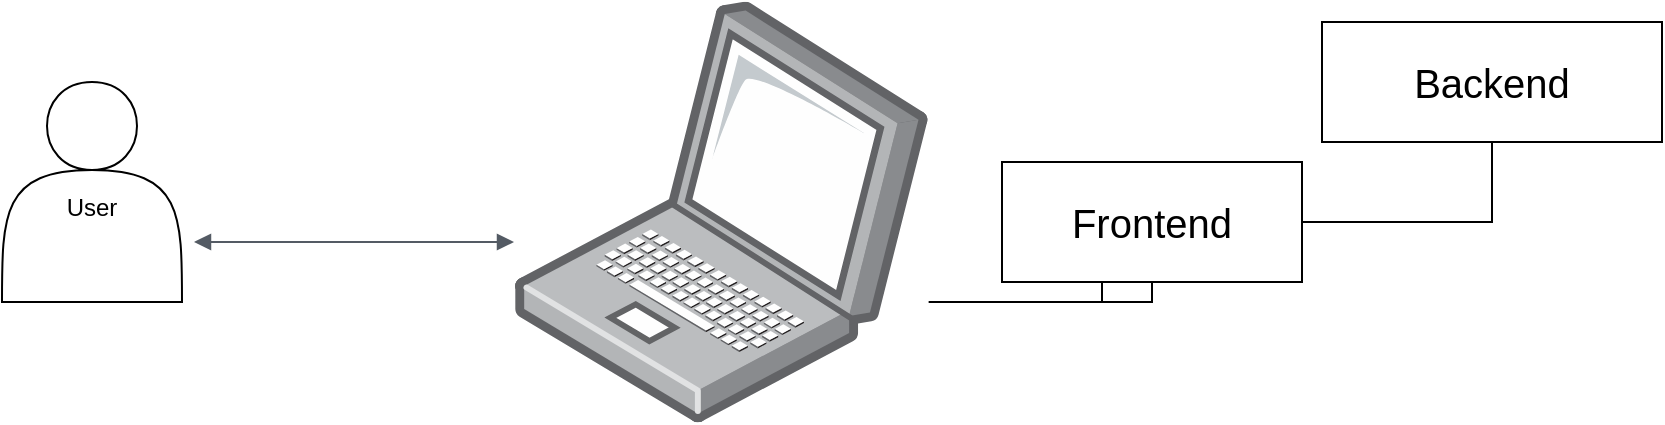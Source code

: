 <mxfile version="13.1.1" type="github">
  <diagram name="Page-1" id="822b0af5-4adb-64df-f703-e8dfc1f81529">
    <mxGraphModel dx="1422" dy="794" grid="1" gridSize="10" guides="1" tooltips="1" connect="1" arrows="1" fold="1" page="1" pageScale="1" pageWidth="1100" pageHeight="850" background="#ffffff" math="0" shadow="0">
      <root>
        <mxCell id="0" />
        <mxCell id="1" parent="0" />
        <mxCell id="xhwJJ0OM37ccdsf0M2uV-1" value="" style="points=[];aspect=fixed;html=1;align=center;shadow=0;dashed=0;image;image=img/lib/allied_telesis/computer_and_terminals/Laptop.svg;" vertex="1" parent="1">
          <mxGeometry x="446" y="439.85" width="207.32" height="210.29" as="geometry" />
        </mxCell>
        <mxCell id="xhwJJ0OM37ccdsf0M2uV-2" value="" style="edgeStyle=orthogonalEdgeStyle;html=1;endArrow=block;elbow=vertical;startArrow=block;startFill=1;endFill=1;strokeColor=#545B64;rounded=0;" edge="1" parent="1">
          <mxGeometry width="100" relative="1" as="geometry">
            <mxPoint x="286" y="560" as="sourcePoint" />
            <mxPoint x="446" y="560" as="targetPoint" />
            <Array as="points">
              <mxPoint x="316" y="560" />
              <mxPoint x="316" y="560" />
            </Array>
          </mxGeometry>
        </mxCell>
        <mxCell id="xhwJJ0OM37ccdsf0M2uV-3" value="&lt;br&gt;User" style="shape=actor;whiteSpace=wrap;html=1;" vertex="1" parent="1">
          <mxGeometry x="190" y="480" width="90" height="110" as="geometry" />
        </mxCell>
        <mxCell id="xhwJJ0OM37ccdsf0M2uV-8" style="edgeStyle=orthogonalEdgeStyle;rounded=0;orthogonalLoop=1;jettySize=auto;html=1;exitX=0.5;exitY=1;exitDx=0;exitDy=0;fontSize=20;" edge="1" parent="1">
          <mxGeometry relative="1" as="geometry">
            <mxPoint x="900" y="470" as="sourcePoint" />
            <mxPoint x="900" y="470" as="targetPoint" />
          </mxGeometry>
        </mxCell>
        <mxCell id="xhwJJ0OM37ccdsf0M2uV-10" value="Backend" style="whiteSpace=wrap;html=1;align=center;verticalAlign=middle;treeFolding=1;treeMoving=1;newEdgeStyle={&quot;edgeStyle&quot;:&quot;elbowEdgeStyle&quot;,&quot;startArrow&quot;:&quot;none&quot;,&quot;endArrow&quot;:&quot;none&quot;};fontSize=20;" vertex="1" parent="1">
          <mxGeometry x="850" y="450" width="170" height="60" as="geometry" />
        </mxCell>
        <mxCell id="xhwJJ0OM37ccdsf0M2uV-11" value="" style="edgeStyle=elbowEdgeStyle;elbow=vertical;startArrow=none;endArrow=none;rounded=0;fontSize=20;" edge="1" target="xhwJJ0OM37ccdsf0M2uV-10" parent="1">
          <mxGeometry relative="1" as="geometry">
            <mxPoint x="740" y="590" as="sourcePoint" />
          </mxGeometry>
        </mxCell>
        <mxCell id="xhwJJ0OM37ccdsf0M2uV-12" value="Frontend" style="whiteSpace=wrap;html=1;align=center;verticalAlign=middle;treeFolding=1;treeMoving=1;newEdgeStyle={&quot;edgeStyle&quot;:&quot;elbowEdgeStyle&quot;,&quot;startArrow&quot;:&quot;none&quot;,&quot;endArrow&quot;:&quot;none&quot;};fontSize=20;" vertex="1" parent="1">
          <mxGeometry x="690" y="520" width="150" height="60" as="geometry" />
        </mxCell>
        <mxCell id="xhwJJ0OM37ccdsf0M2uV-13" value="" style="edgeStyle=elbowEdgeStyle;elbow=vertical;startArrow=none;endArrow=none;rounded=0;fontSize=20;" edge="1" target="xhwJJ0OM37ccdsf0M2uV-12" parent="1" source="xhwJJ0OM37ccdsf0M2uV-1">
          <mxGeometry relative="1" as="geometry">
            <mxPoint x="660" y="660" as="sourcePoint" />
            <Array as="points">
              <mxPoint x="530" y="590" />
            </Array>
          </mxGeometry>
        </mxCell>
      </root>
    </mxGraphModel>
  </diagram>
</mxfile>
